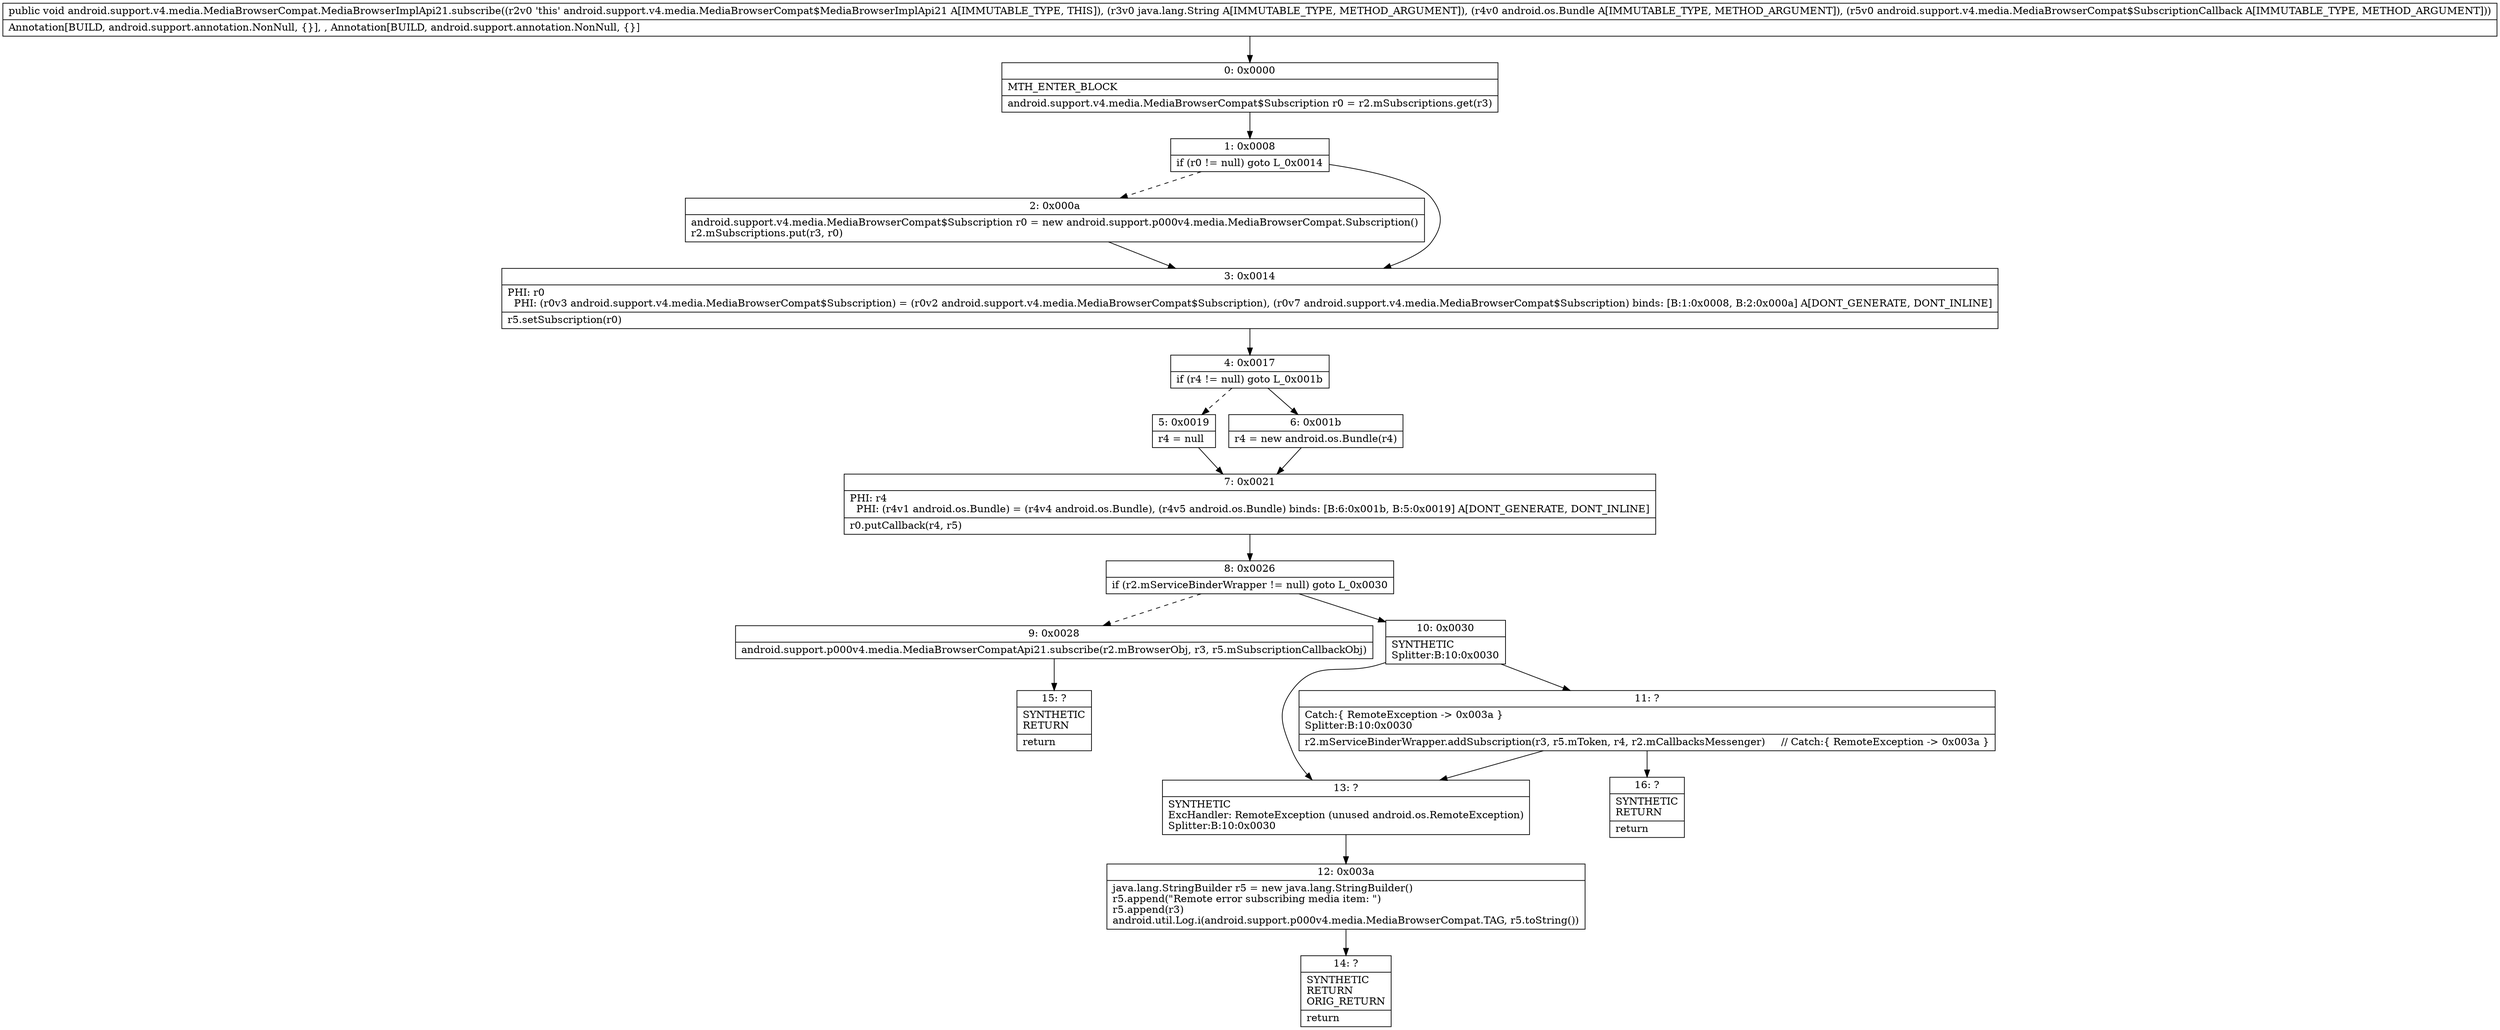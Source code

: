 digraph "CFG forandroid.support.v4.media.MediaBrowserCompat.MediaBrowserImplApi21.subscribe(Ljava\/lang\/String;Landroid\/os\/Bundle;Landroid\/support\/v4\/media\/MediaBrowserCompat$SubscriptionCallback;)V" {
Node_0 [shape=record,label="{0\:\ 0x0000|MTH_ENTER_BLOCK\l|android.support.v4.media.MediaBrowserCompat$Subscription r0 = r2.mSubscriptions.get(r3)\l}"];
Node_1 [shape=record,label="{1\:\ 0x0008|if (r0 != null) goto L_0x0014\l}"];
Node_2 [shape=record,label="{2\:\ 0x000a|android.support.v4.media.MediaBrowserCompat$Subscription r0 = new android.support.p000v4.media.MediaBrowserCompat.Subscription()\lr2.mSubscriptions.put(r3, r0)\l}"];
Node_3 [shape=record,label="{3\:\ 0x0014|PHI: r0 \l  PHI: (r0v3 android.support.v4.media.MediaBrowserCompat$Subscription) = (r0v2 android.support.v4.media.MediaBrowserCompat$Subscription), (r0v7 android.support.v4.media.MediaBrowserCompat$Subscription) binds: [B:1:0x0008, B:2:0x000a] A[DONT_GENERATE, DONT_INLINE]\l|r5.setSubscription(r0)\l}"];
Node_4 [shape=record,label="{4\:\ 0x0017|if (r4 != null) goto L_0x001b\l}"];
Node_5 [shape=record,label="{5\:\ 0x0019|r4 = null\l}"];
Node_6 [shape=record,label="{6\:\ 0x001b|r4 = new android.os.Bundle(r4)\l}"];
Node_7 [shape=record,label="{7\:\ 0x0021|PHI: r4 \l  PHI: (r4v1 android.os.Bundle) = (r4v4 android.os.Bundle), (r4v5 android.os.Bundle) binds: [B:6:0x001b, B:5:0x0019] A[DONT_GENERATE, DONT_INLINE]\l|r0.putCallback(r4, r5)\l}"];
Node_8 [shape=record,label="{8\:\ 0x0026|if (r2.mServiceBinderWrapper != null) goto L_0x0030\l}"];
Node_9 [shape=record,label="{9\:\ 0x0028|android.support.p000v4.media.MediaBrowserCompatApi21.subscribe(r2.mBrowserObj, r3, r5.mSubscriptionCallbackObj)\l}"];
Node_10 [shape=record,label="{10\:\ 0x0030|SYNTHETIC\lSplitter:B:10:0x0030\l}"];
Node_11 [shape=record,label="{11\:\ ?|Catch:\{ RemoteException \-\> 0x003a \}\lSplitter:B:10:0x0030\l|r2.mServiceBinderWrapper.addSubscription(r3, r5.mToken, r4, r2.mCallbacksMessenger)     \/\/ Catch:\{ RemoteException \-\> 0x003a \}\l}"];
Node_12 [shape=record,label="{12\:\ 0x003a|java.lang.StringBuilder r5 = new java.lang.StringBuilder()\lr5.append(\"Remote error subscribing media item: \")\lr5.append(r3)\landroid.util.Log.i(android.support.p000v4.media.MediaBrowserCompat.TAG, r5.toString())\l}"];
Node_13 [shape=record,label="{13\:\ ?|SYNTHETIC\lExcHandler: RemoteException (unused android.os.RemoteException)\lSplitter:B:10:0x0030\l}"];
Node_14 [shape=record,label="{14\:\ ?|SYNTHETIC\lRETURN\lORIG_RETURN\l|return\l}"];
Node_15 [shape=record,label="{15\:\ ?|SYNTHETIC\lRETURN\l|return\l}"];
Node_16 [shape=record,label="{16\:\ ?|SYNTHETIC\lRETURN\l|return\l}"];
MethodNode[shape=record,label="{public void android.support.v4.media.MediaBrowserCompat.MediaBrowserImplApi21.subscribe((r2v0 'this' android.support.v4.media.MediaBrowserCompat$MediaBrowserImplApi21 A[IMMUTABLE_TYPE, THIS]), (r3v0 java.lang.String A[IMMUTABLE_TYPE, METHOD_ARGUMENT]), (r4v0 android.os.Bundle A[IMMUTABLE_TYPE, METHOD_ARGUMENT]), (r5v0 android.support.v4.media.MediaBrowserCompat$SubscriptionCallback A[IMMUTABLE_TYPE, METHOD_ARGUMENT]))  | Annotation[BUILD, android.support.annotation.NonNull, \{\}], , Annotation[BUILD, android.support.annotation.NonNull, \{\}]\l}"];
MethodNode -> Node_0;
Node_0 -> Node_1;
Node_1 -> Node_2[style=dashed];
Node_1 -> Node_3;
Node_2 -> Node_3;
Node_3 -> Node_4;
Node_4 -> Node_5[style=dashed];
Node_4 -> Node_6;
Node_5 -> Node_7;
Node_6 -> Node_7;
Node_7 -> Node_8;
Node_8 -> Node_9[style=dashed];
Node_8 -> Node_10;
Node_9 -> Node_15;
Node_10 -> Node_11;
Node_10 -> Node_13;
Node_11 -> Node_13;
Node_11 -> Node_16;
Node_12 -> Node_14;
Node_13 -> Node_12;
}

